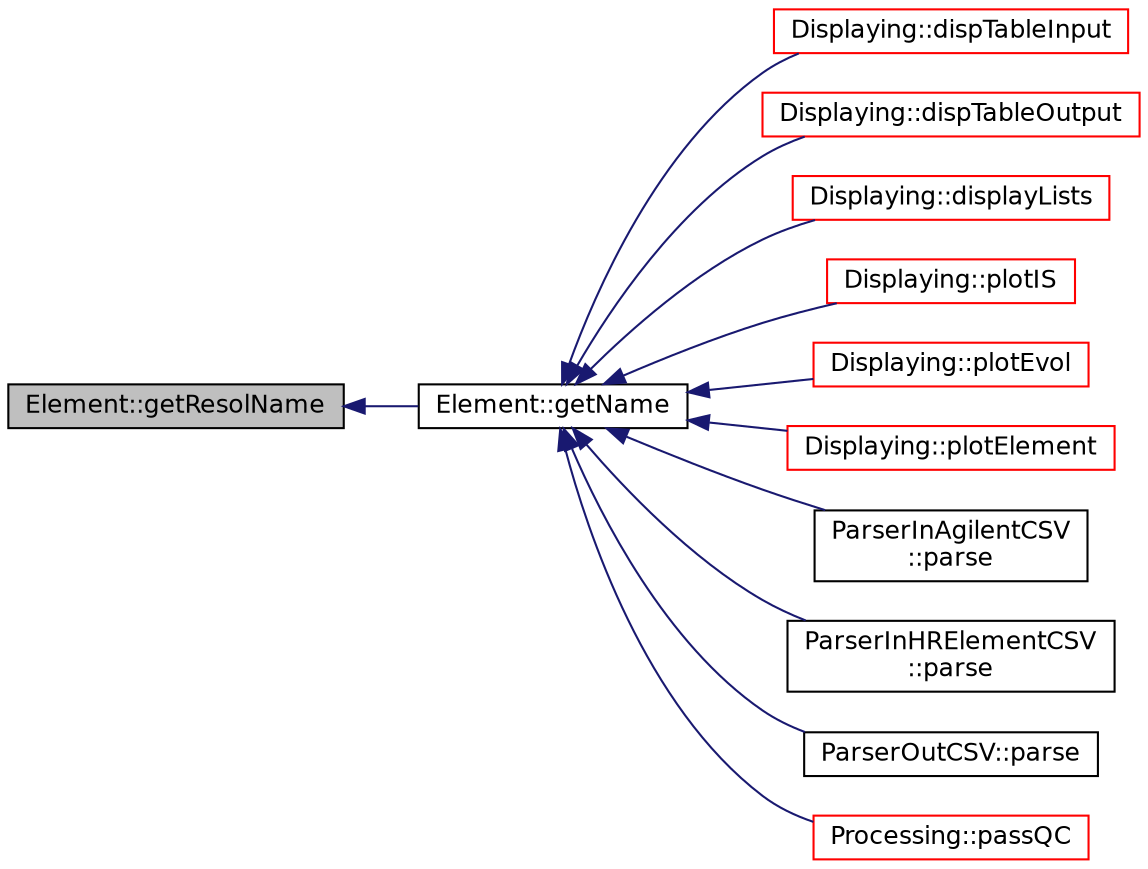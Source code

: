 digraph "Element::getResolName"
{
 // INTERACTIVE_SVG=YES
  edge [fontname="Helvetica",fontsize="12",labelfontname="Helvetica",labelfontsize="12"];
  node [fontname="Helvetica",fontsize="12",shape=record];
  rankdir="LR";
  Node1 [label="Element::getResolName",height=0.2,width=0.4,color="black", fillcolor="grey75", style="filled" fontcolor="black"];
  Node1 -> Node2 [dir="back",color="midnightblue",fontsize="12",style="solid",fontname="Helvetica"];
  Node2 [label="Element::getName",height=0.2,width=0.4,color="black", fillcolor="white", style="filled",URL="$a00005.html#a82faf6c27cd36339a0a12cae9beb89af",tooltip="Gets the complete Name of the istope, used to display the element to HCI. "];
  Node2 -> Node3 [dir="back",color="midnightblue",fontsize="12",style="solid",fontname="Helvetica"];
  Node3 [label="Displaying::dispTableInput",height=0.2,width=0.4,color="red", fillcolor="white", style="filled",URL="$a00003.html#a30730fad4ea063bd1a253de59a279ecc",tooltip="displays input data on the input Table "];
  Node2 -> Node4 [dir="back",color="midnightblue",fontsize="12",style="solid",fontname="Helvetica"];
  Node4 [label="Displaying::dispTableOutput",height=0.2,width=0.4,color="red", fillcolor="white", style="filled",URL="$a00003.html#a773c819165ab712b4fd073ddddcd8695",tooltip="display output data on the output Table "];
  Node2 -> Node5 [dir="back",color="midnightblue",fontsize="12",style="solid",fontname="Helvetica"];
  Node5 [label="Displaying::displayLists",height=0.2,width=0.4,color="red", fillcolor="white", style="filled",URL="$a00003.html#a5948e8f752a67b250665cee57abdadb2",tooltip="Generates lists : of Elements, HR-MR-LR Elements and Blanks. "];
  Node2 -> Node6 [dir="back",color="midnightblue",fontsize="12",style="solid",fontname="Helvetica"];
  Node6 [label="Displaying::plotIS",height=0.2,width=0.4,color="red", fillcolor="white", style="filled",URL="$a00003.html#a836d9f49a3480b021e2c2fa22e05d6b1",tooltip="Plots internal standard curve. "];
  Node2 -> Node7 [dir="back",color="midnightblue",fontsize="12",style="solid",fontname="Helvetica"];
  Node7 [label="Displaying::plotEvol",height=0.2,width=0.4,color="red", fillcolor="white", style="filled",URL="$a00003.html#a5b87ca7ad17830b56f9609f54991dd77",tooltip="Plots Evolution curve. "];
  Node2 -> Node8 [dir="back",color="midnightblue",fontsize="12",style="solid",fontname="Helvetica"];
  Node8 [label="Displaying::plotElement",height=0.2,width=0.4,color="red", fillcolor="white", style="filled",URL="$a00003.html#a2eb8d02c398ddd7708260ec230ceafcc",tooltip="Plots Calibration curves. "];
  Node2 -> Node9 [dir="back",color="midnightblue",fontsize="12",style="solid",fontname="Helvetica"];
  Node9 [label="ParserInAgilentCSV\l::parse",height=0.2,width=0.4,color="black", fillcolor="white", style="filled",URL="$a00007.html#a1588c3bd39bda3db375258536a8b1a39",tooltip="Parsing Function. "];
  Node2 -> Node10 [dir="back",color="midnightblue",fontsize="12",style="solid",fontname="Helvetica"];
  Node10 [label="ParserInHRElementCSV\l::parse",height=0.2,width=0.4,color="black", fillcolor="white", style="filled",URL="$a00008.html#afe0bbb03f0c526684ac059c7007a5ede",tooltip="Parsing Function. "];
  Node2 -> Node11 [dir="back",color="midnightblue",fontsize="12",style="solid",fontname="Helvetica"];
  Node11 [label="ParserOutCSV::parse",height=0.2,width=0.4,color="black", fillcolor="white", style="filled",URL="$a00010.html#aac066ac6d6c2c4d2391343af917c92b4",tooltip="Parsing Function. "];
  Node2 -> Node12 [dir="back",color="midnightblue",fontsize="12",style="solid",fontname="Helvetica"];
  Node12 [label="Processing::passQC",height=0.2,width=0.4,color="red", fillcolor="white", style="filled",URL="$a00011.html#a092b32603577be8f4482f2d5d5f7ff30",tooltip="Quality control after data processing. "];
}

